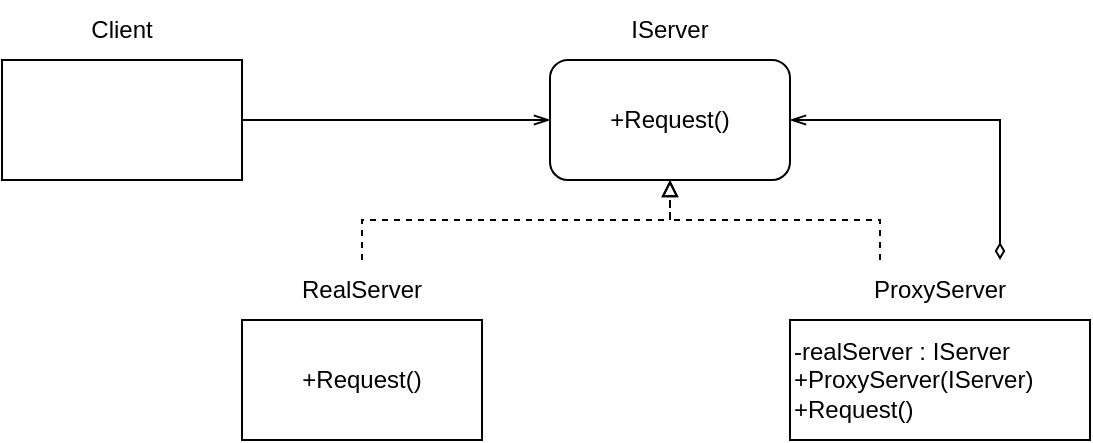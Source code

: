 <mxfile version="18.0.3" type="device"><diagram id="iHDj71bFGbtbk_mLrITR" name="Page-1"><mxGraphModel dx="1038" dy="547" grid="1" gridSize="10" guides="1" tooltips="1" connect="1" arrows="1" fold="1" page="1" pageScale="1" pageWidth="827" pageHeight="1169" math="0" shadow="0"><root><mxCell id="0"/><mxCell id="1" parent="0"/><mxCell id="hoHDC3tJL6PPrmaBYddV-1" value="+Request()" style="rounded=1;whiteSpace=wrap;html=1;" vertex="1" parent="1"><mxGeometry x="354" y="120" width="120" height="60" as="geometry"/></mxCell><mxCell id="hoHDC3tJL6PPrmaBYddV-2" value="IServer" style="text;html=1;strokeColor=none;fillColor=none;align=center;verticalAlign=middle;whiteSpace=wrap;rounded=0;" vertex="1" parent="1"><mxGeometry x="384" y="90" width="60" height="30" as="geometry"/></mxCell><mxCell id="hoHDC3tJL6PPrmaBYddV-3" value="&lt;span style=&quot;&quot;&gt;+Request()&lt;/span&gt;" style="rounded=0;whiteSpace=wrap;html=1;" vertex="1" parent="1"><mxGeometry x="200" y="250" width="120" height="60" as="geometry"/></mxCell><mxCell id="hoHDC3tJL6PPrmaBYddV-4" value="RealServer" style="text;html=1;strokeColor=none;fillColor=none;align=center;verticalAlign=middle;whiteSpace=wrap;rounded=0;" vertex="1" parent="1"><mxGeometry x="230" y="220" width="60" height="30" as="geometry"/></mxCell><mxCell id="hoHDC3tJL6PPrmaBYddV-5" value="&lt;div style=&quot;&quot;&gt;&lt;span style=&quot;background-color: initial;&quot;&gt;-realServer : IServer&lt;/span&gt;&lt;/div&gt;&lt;div style=&quot;&quot;&gt;&lt;span style=&quot;background-color: initial;&quot;&gt;+ProxyServer(IServer)&lt;/span&gt;&lt;/div&gt;&lt;span style=&quot;&quot;&gt;+Request()&lt;/span&gt;" style="rounded=0;whiteSpace=wrap;html=1;align=left;" vertex="1" parent="1"><mxGeometry x="474" y="250" width="150" height="60" as="geometry"/></mxCell><mxCell id="hoHDC3tJL6PPrmaBYddV-7" style="edgeStyle=orthogonalEdgeStyle;rounded=0;orthogonalLoop=1;jettySize=auto;html=1;exitX=0;exitY=0;exitDx=0;exitDy=0;entryX=0.5;entryY=1;entryDx=0;entryDy=0;startArrow=none;startFill=0;dashed=1;endArrow=block;endFill=0;" edge="1" parent="1" source="hoHDC3tJL6PPrmaBYddV-6" target="hoHDC3tJL6PPrmaBYddV-1"><mxGeometry relative="1" as="geometry"/></mxCell><mxCell id="hoHDC3tJL6PPrmaBYddV-11" style="edgeStyle=orthogonalEdgeStyle;rounded=0;orthogonalLoop=1;jettySize=auto;html=1;exitX=1;exitY=0;exitDx=0;exitDy=0;entryX=1;entryY=0.5;entryDx=0;entryDy=0;startArrow=diamondThin;startFill=0;endArrow=openThin;endFill=0;" edge="1" parent="1" source="hoHDC3tJL6PPrmaBYddV-6" target="hoHDC3tJL6PPrmaBYddV-1"><mxGeometry relative="1" as="geometry"/></mxCell><mxCell id="hoHDC3tJL6PPrmaBYddV-6" value="ProxyServer" style="text;html=1;strokeColor=none;fillColor=none;align=center;verticalAlign=middle;whiteSpace=wrap;rounded=0;" vertex="1" parent="1"><mxGeometry x="519" y="220" width="60" height="30" as="geometry"/></mxCell><mxCell id="hoHDC3tJL6PPrmaBYddV-9" style="edgeStyle=orthogonalEdgeStyle;rounded=0;orthogonalLoop=1;jettySize=auto;html=1;exitX=0.5;exitY=0;exitDx=0;exitDy=0;startArrow=none;startFill=0;dashed=1;endArrow=block;endFill=0;entryX=0.5;entryY=1;entryDx=0;entryDy=0;" edge="1" parent="1" source="hoHDC3tJL6PPrmaBYddV-4" target="hoHDC3tJL6PPrmaBYddV-1"><mxGeometry relative="1" as="geometry"><mxPoint x="590" y="230" as="sourcePoint"/><mxPoint x="410" y="190" as="targetPoint"/></mxGeometry></mxCell><mxCell id="hoHDC3tJL6PPrmaBYddV-15" style="edgeStyle=orthogonalEdgeStyle;rounded=0;orthogonalLoop=1;jettySize=auto;html=1;exitX=1;exitY=0.5;exitDx=0;exitDy=0;entryX=0;entryY=0.5;entryDx=0;entryDy=0;startArrow=none;startFill=0;endArrow=openThin;endFill=0;" edge="1" parent="1" source="hoHDC3tJL6PPrmaBYddV-12" target="hoHDC3tJL6PPrmaBYddV-1"><mxGeometry relative="1" as="geometry"/></mxCell><mxCell id="hoHDC3tJL6PPrmaBYddV-12" value="" style="rounded=0;whiteSpace=wrap;html=1;" vertex="1" parent="1"><mxGeometry x="80" y="120" width="120" height="60" as="geometry"/></mxCell><mxCell id="hoHDC3tJL6PPrmaBYddV-13" value="Client" style="text;html=1;strokeColor=none;fillColor=none;align=center;verticalAlign=middle;whiteSpace=wrap;rounded=0;" vertex="1" parent="1"><mxGeometry x="110" y="90" width="60" height="30" as="geometry"/></mxCell></root></mxGraphModel></diagram></mxfile>